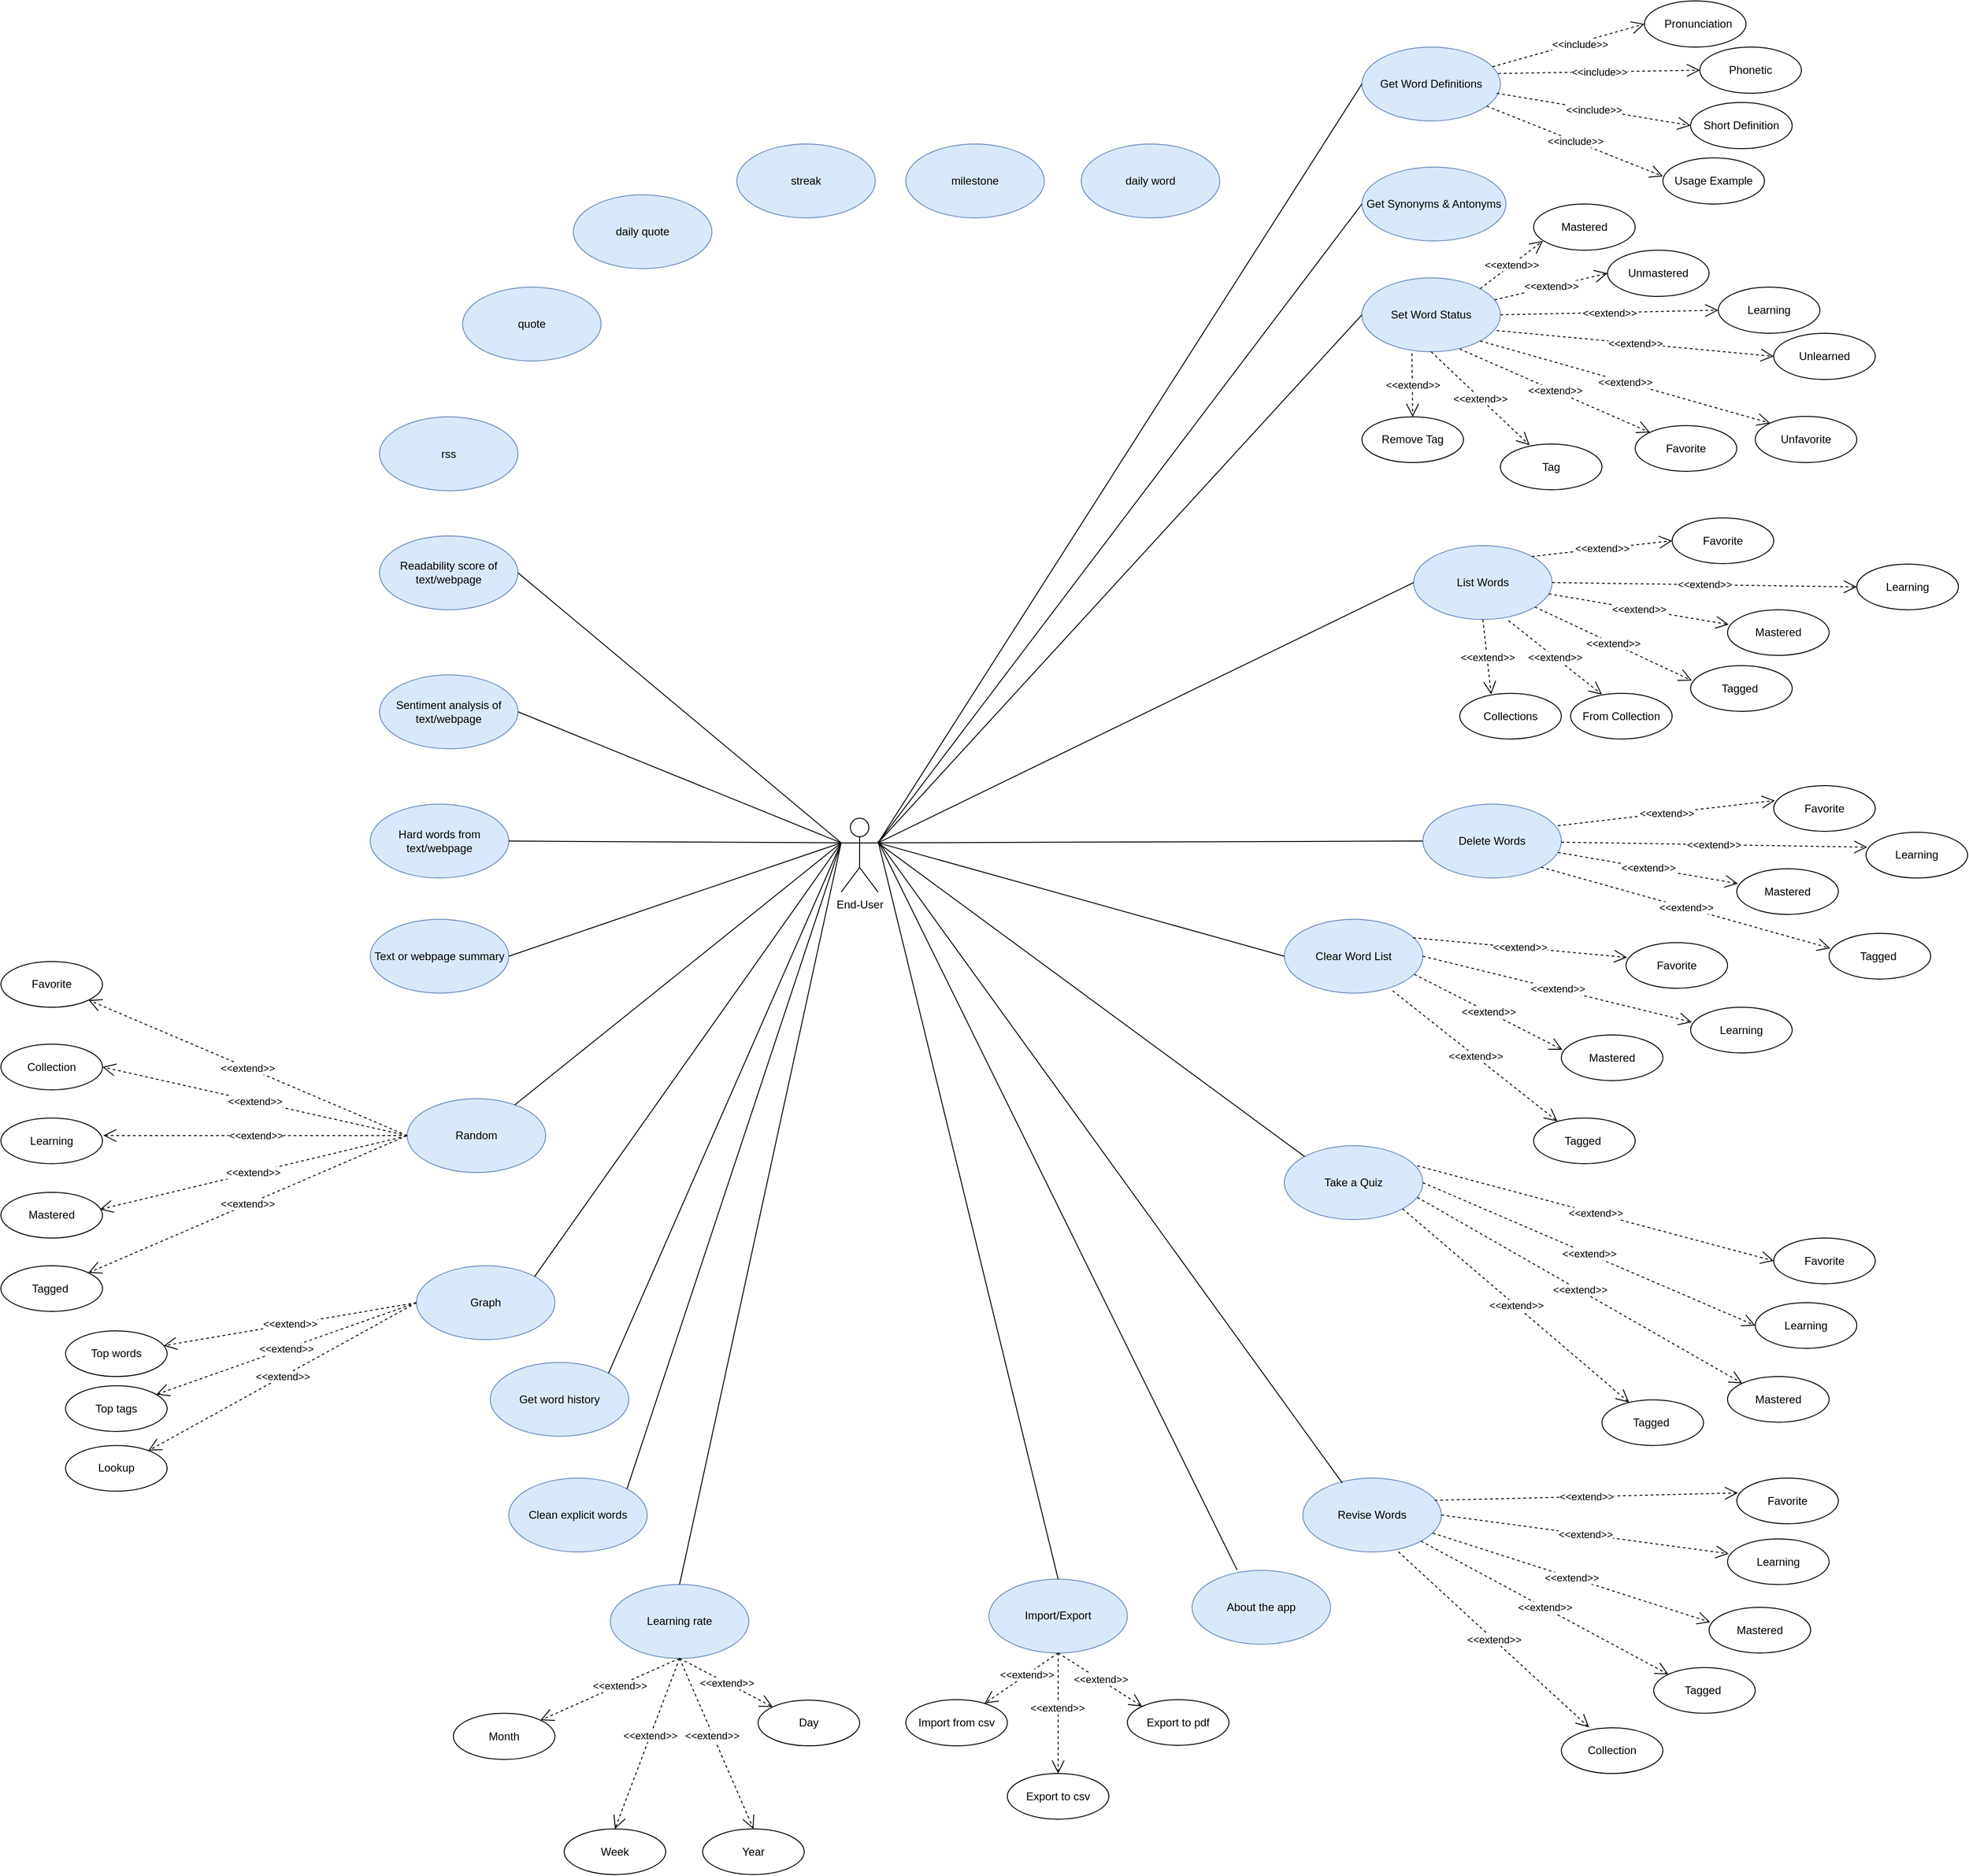 <mxfile version="20.7.4" type="device"><diagram id="zPU-ZQHdzsCE8Zm9KI6f" name="Page-1"><mxGraphModel dx="4045" dy="1263" grid="1" gridSize="10" guides="1" tooltips="1" connect="1" arrows="1" fold="1" page="1" pageScale="1" pageWidth="827" pageHeight="1169" math="0" shadow="0"><root><mxCell id="0"/><mxCell id="1" parent="0"/><mxCell id="BPOh-EkQY-3shNrvovxU-1" value="Get Synonyms &amp;amp; Antonyms" style="ellipse;whiteSpace=wrap;html=1;fillColor=#dae8fc;strokeColor=#6c8ebf;" parent="1" vertex="1"><mxGeometry x="264" y="190" width="156" height="80" as="geometry"/></mxCell><mxCell id="BPOh-EkQY-3shNrvovxU-2" value="Get Word Definitions" style="ellipse;whiteSpace=wrap;html=1;fillColor=#dae8fc;strokeColor=#6c8ebf;" parent="1" vertex="1"><mxGeometry x="264" y="60" width="150" height="80" as="geometry"/></mxCell><mxCell id="BPOh-EkQY-3shNrvovxU-3" value="Set Word Status" style="ellipse;whiteSpace=wrap;html=1;fillColor=#dae8fc;strokeColor=#6c8ebf;" parent="1" vertex="1"><mxGeometry x="264" y="310" width="150" height="80" as="geometry"/></mxCell><mxCell id="BPOh-EkQY-3shNrvovxU-5" value="End-User" style="shape=umlActor;verticalLabelPosition=bottom;verticalAlign=top;html=1;outlineConnect=0;" parent="1" vertex="1"><mxGeometry x="-300" y="895.28" width="40" height="80" as="geometry"/></mxCell><mxCell id="9B-9gMZka3vors6aTcEZ-6" value="&amp;lt;&amp;lt;include&amp;gt;&amp;gt;" style="endArrow=open;endSize=12;dashed=1;html=1;rounded=0;entryX=0;entryY=0.5;entryDx=0;entryDy=0;" parent="1" source="BPOh-EkQY-3shNrvovxU-2" target="9B-9gMZka3vors6aTcEZ-11" edge="1"><mxGeometry x="0.139" y="-2" width="160" relative="1" as="geometry"><mxPoint x="450" y="200" as="sourcePoint"/><mxPoint x="570" y="40" as="targetPoint"/><mxPoint as="offset"/></mxGeometry></mxCell><mxCell id="9B-9gMZka3vors6aTcEZ-8" value="&amp;lt;&amp;lt;include&amp;gt;&amp;gt;" style="endArrow=open;endSize=12;dashed=1;html=1;rounded=0;exitX=0.984;exitY=0.358;exitDx=0;exitDy=0;exitPerimeter=0;entryX=0;entryY=0.5;entryDx=0;entryDy=0;" parent="1" source="BPOh-EkQY-3shNrvovxU-2" target="9B-9gMZka3vors6aTcEZ-12" edge="1"><mxGeometry width="160" relative="1" as="geometry"><mxPoint x="449.996" y="179.091" as="sourcePoint"/><mxPoint x="620" y="80" as="targetPoint"/></mxGeometry></mxCell><mxCell id="9B-9gMZka3vors6aTcEZ-9" value="&amp;lt;&amp;lt;include&amp;gt;&amp;gt;" style="endArrow=open;endSize=12;dashed=1;html=1;rounded=0;entryX=0;entryY=0.5;entryDx=0;entryDy=0;" parent="1" target="9B-9gMZka3vors6aTcEZ-13" edge="1"><mxGeometry width="160" relative="1" as="geometry"><mxPoint x="410" y="110" as="sourcePoint"/><mxPoint x="610" y="110" as="targetPoint"/></mxGeometry></mxCell><mxCell id="9B-9gMZka3vors6aTcEZ-10" value="&amp;lt;&amp;lt;include&amp;gt;&amp;gt;" style="endArrow=open;endSize=12;dashed=1;html=1;rounded=0;" parent="1" source="BPOh-EkQY-3shNrvovxU-2" edge="1"><mxGeometry width="160" relative="1" as="geometry"><mxPoint x="399.996" y="240.091" as="sourcePoint"/><mxPoint x="590" y="200" as="targetPoint"/><Array as="points"/></mxGeometry></mxCell><mxCell id="9B-9gMZka3vors6aTcEZ-11" value="&amp;nbsp; &amp;nbsp;Pronunciation&lt;span style=&quot;white-space: pre;&quot;&gt; &lt;/span&gt;" style="ellipse;whiteSpace=wrap;html=1;" parent="1" vertex="1"><mxGeometry x="570" y="10" width="110" height="50" as="geometry"/></mxCell><mxCell id="9B-9gMZka3vors6aTcEZ-12" value="Phonetic" style="ellipse;whiteSpace=wrap;html=1;" parent="1" vertex="1"><mxGeometry x="630" y="60" width="110" height="50" as="geometry"/></mxCell><mxCell id="9B-9gMZka3vors6aTcEZ-13" value="Short Definition" style="ellipse;whiteSpace=wrap;html=1;" parent="1" vertex="1"><mxGeometry x="620" y="120" width="110" height="50" as="geometry"/></mxCell><mxCell id="9B-9gMZka3vors6aTcEZ-14" value="Usage Example" style="ellipse;whiteSpace=wrap;html=1;" parent="1" vertex="1"><mxGeometry x="590" y="180" width="110" height="50" as="geometry"/></mxCell><mxCell id="9B-9gMZka3vors6aTcEZ-15" value="" style="endArrow=none;html=1;rounded=0;exitX=1;exitY=0.333;exitDx=0;exitDy=0;exitPerimeter=0;entryX=0;entryY=0.5;entryDx=0;entryDy=0;" parent="1" source="BPOh-EkQY-3shNrvovxU-5" target="BPOh-EkQY-3shNrvovxU-2" edge="1"><mxGeometry width="50" height="50" relative="1" as="geometry"><mxPoint x="300" y="390" as="sourcePoint"/><mxPoint x="350" y="340" as="targetPoint"/></mxGeometry></mxCell><mxCell id="9B-9gMZka3vors6aTcEZ-16" value="" style="endArrow=none;html=1;rounded=0;exitX=1;exitY=0.333;exitDx=0;exitDy=0;exitPerimeter=0;entryX=0;entryY=0.5;entryDx=0;entryDy=0;" parent="1" source="BPOh-EkQY-3shNrvovxU-5" target="BPOh-EkQY-3shNrvovxU-1" edge="1"><mxGeometry width="50" height="50" relative="1" as="geometry"><mxPoint x="110" y="296.667" as="sourcePoint"/><mxPoint x="274.0" y="110" as="targetPoint"/></mxGeometry></mxCell><mxCell id="9B-9gMZka3vors6aTcEZ-17" value="&amp;lt;&amp;lt;extend&amp;gt;&amp;gt;" style="endArrow=open;endSize=12;dashed=1;html=1;rounded=0;exitX=1;exitY=0;exitDx=0;exitDy=0;" parent="1" source="BPOh-EkQY-3shNrvovxU-3" edge="1"><mxGeometry width="160" relative="1" as="geometry"><mxPoint x="400.004" y="329.996" as="sourcePoint"/><mxPoint x="460" y="270" as="targetPoint"/><Array as="points"/></mxGeometry></mxCell><mxCell id="9B-9gMZka3vors6aTcEZ-18" value="Mastered" style="ellipse;whiteSpace=wrap;html=1;" parent="1" vertex="1"><mxGeometry x="450" y="230" width="110" height="50" as="geometry"/></mxCell><mxCell id="9B-9gMZka3vors6aTcEZ-19" value="&amp;lt;&amp;lt;extend&amp;gt;&amp;gt;" style="endArrow=open;endSize=12;dashed=1;html=1;rounded=0;entryX=0;entryY=0.5;entryDx=0;entryDy=0;" parent="1" source="BPOh-EkQY-3shNrvovxU-3" target="9B-9gMZka3vors6aTcEZ-20" edge="1"><mxGeometry width="160" relative="1" as="geometry"><mxPoint x="414.0" y="404.56" as="sourcePoint"/><mxPoint x="527.65" y="390" as="targetPoint"/><Array as="points"/></mxGeometry></mxCell><mxCell id="9B-9gMZka3vors6aTcEZ-20" value="Unmastered" style="ellipse;whiteSpace=wrap;html=1;" parent="1" vertex="1"><mxGeometry x="530" y="280" width="110" height="50" as="geometry"/></mxCell><mxCell id="9B-9gMZka3vors6aTcEZ-21" value="&amp;lt;&amp;lt;extend&amp;gt;&amp;gt;" style="endArrow=open;endSize=12;dashed=1;html=1;rounded=0;entryX=0;entryY=0.5;entryDx=0;entryDy=0;exitX=1;exitY=0.5;exitDx=0;exitDy=0;" parent="1" source="BPOh-EkQY-3shNrvovxU-3" target="9B-9gMZka3vors6aTcEZ-22" edge="1"><mxGeometry width="160" relative="1" as="geometry"><mxPoint x="369.996" y="472.317" as="sourcePoint"/><mxPoint x="487.29" y="500" as="targetPoint"/><Array as="points"/></mxGeometry></mxCell><mxCell id="9B-9gMZka3vors6aTcEZ-22" value="Learning" style="ellipse;whiteSpace=wrap;html=1;" parent="1" vertex="1"><mxGeometry x="650" y="320" width="110" height="50" as="geometry"/></mxCell><mxCell id="9B-9gMZka3vors6aTcEZ-23" value="&amp;lt;&amp;lt;extend&amp;gt;&amp;gt;" style="endArrow=open;endSize=12;dashed=1;html=1;rounded=0;entryX=0;entryY=0.5;entryDx=0;entryDy=0;exitX=0.973;exitY=0.713;exitDx=0;exitDy=0;exitPerimeter=0;" parent="1" source="BPOh-EkQY-3shNrvovxU-3" target="9B-9gMZka3vors6aTcEZ-24" edge="1"><mxGeometry width="160" relative="1" as="geometry"><mxPoint x="359.996" y="532.317" as="sourcePoint"/><mxPoint x="477.29" y="560" as="targetPoint"/><Array as="points"/></mxGeometry></mxCell><mxCell id="9B-9gMZka3vors6aTcEZ-24" value="Unlearned" style="ellipse;whiteSpace=wrap;html=1;" parent="1" vertex="1"><mxGeometry x="710" y="370" width="110" height="50" as="geometry"/></mxCell><mxCell id="9B-9gMZka3vors6aTcEZ-25" value="&amp;lt;&amp;lt;extend&amp;gt;&amp;gt;" style="endArrow=open;endSize=12;dashed=1;html=1;rounded=0;entryX=0;entryY=0;entryDx=0;entryDy=0;exitX=0.706;exitY=0.963;exitDx=0;exitDy=0;exitPerimeter=0;" parent="1" source="BPOh-EkQY-3shNrvovxU-3" target="9B-9gMZka3vors6aTcEZ-26" edge="1"><mxGeometry width="160" relative="1" as="geometry"><mxPoint x="220.0" y="460.0" as="sourcePoint"/><mxPoint x="314.34" y="630.56" as="targetPoint"/><Array as="points"/></mxGeometry></mxCell><mxCell id="9B-9gMZka3vors6aTcEZ-26" value="Favorite" style="ellipse;whiteSpace=wrap;html=1;" parent="1" vertex="1"><mxGeometry x="560" y="470" width="110" height="49.44" as="geometry"/></mxCell><mxCell id="9B-9gMZka3vors6aTcEZ-27" value="&amp;lt;&amp;lt;extend&amp;gt;&amp;gt;" style="endArrow=open;endSize=12;dashed=1;html=1;rounded=0;entryX=0;entryY=0;entryDx=0;entryDy=0;exitX=1;exitY=1;exitDx=0;exitDy=0;" parent="1" source="BPOh-EkQY-3shNrvovxU-3" target="9B-9gMZka3vors6aTcEZ-28" edge="1"><mxGeometry width="160" relative="1" as="geometry"><mxPoint x="250.002" y="390.001" as="sourcePoint"/><mxPoint x="190.06" y="640.75" as="targetPoint"/><Array as="points"/></mxGeometry></mxCell><mxCell id="9B-9gMZka3vors6aTcEZ-28" value="Unfavorite" style="ellipse;whiteSpace=wrap;html=1;" parent="1" vertex="1"><mxGeometry x="690" y="460" width="110" height="50" as="geometry"/></mxCell><mxCell id="9B-9gMZka3vors6aTcEZ-29" value="&amp;lt;&amp;lt;extend&amp;gt;&amp;gt;" style="endArrow=open;endSize=12;dashed=1;html=1;rounded=0;entryX=0.287;entryY=0.025;entryDx=0;entryDy=0;exitX=0.5;exitY=1;exitDx=0;exitDy=0;entryPerimeter=0;" parent="1" target="9B-9gMZka3vors6aTcEZ-30" edge="1" source="BPOh-EkQY-3shNrvovxU-3"><mxGeometry width="160" relative="1" as="geometry"><mxPoint x="320.1" y="390.0" as="sourcePoint"/><mxPoint x="174.34" y="635.04" as="targetPoint"/><Array as="points"/></mxGeometry></mxCell><mxCell id="9B-9gMZka3vors6aTcEZ-30" value="Tag" style="ellipse;whiteSpace=wrap;html=1;" parent="1" vertex="1"><mxGeometry x="414" y="490.0" width="110" height="49.44" as="geometry"/></mxCell><mxCell id="9B-9gMZka3vors6aTcEZ-31" value="&amp;lt;&amp;lt;extend&amp;gt;&amp;gt;" style="endArrow=open;endSize=12;dashed=1;html=1;rounded=0;entryX=0.5;entryY=0;entryDx=0;entryDy=0;exitX=0.361;exitY=1.022;exitDx=0;exitDy=0;exitPerimeter=0;" parent="1" source="BPOh-EkQY-3shNrvovxU-3" target="9B-9gMZka3vors6aTcEZ-32" edge="1"><mxGeometry width="160" relative="1" as="geometry"><mxPoint x="224.1" y="385.52" as="sourcePoint"/><mxPoint x="78.34" y="630.56" as="targetPoint"/><Array as="points"/></mxGeometry></mxCell><mxCell id="9B-9gMZka3vors6aTcEZ-32" value="Remove Tag" style="ellipse;whiteSpace=wrap;html=1;" parent="1" vertex="1"><mxGeometry x="264" y="460.56" width="110" height="49.44" as="geometry"/></mxCell><mxCell id="9B-9gMZka3vors6aTcEZ-33" value="" style="endArrow=none;html=1;rounded=0;entryX=0;entryY=0.5;entryDx=0;entryDy=0;exitX=1;exitY=0.333;exitDx=0;exitDy=0;exitPerimeter=0;" parent="1" source="BPOh-EkQY-3shNrvovxU-5" target="BPOh-EkQY-3shNrvovxU-3" edge="1"><mxGeometry width="50" height="50" relative="1" as="geometry"><mxPoint x="100" y="280" as="sourcePoint"/><mxPoint x="274.0" y="230" as="targetPoint"/></mxGeometry></mxCell><mxCell id="9B-9gMZka3vors6aTcEZ-34" value="List Words" style="ellipse;whiteSpace=wrap;html=1;fillColor=#dae8fc;strokeColor=#6c8ebf;" parent="1" vertex="1"><mxGeometry x="320" y="600" width="150" height="80" as="geometry"/></mxCell><mxCell id="9B-9gMZka3vors6aTcEZ-35" value="" style="endArrow=none;html=1;rounded=0;entryX=0;entryY=0.5;entryDx=0;entryDy=0;exitX=1;exitY=0.333;exitDx=0;exitDy=0;exitPerimeter=0;" parent="1" source="BPOh-EkQY-3shNrvovxU-5" target="9B-9gMZka3vors6aTcEZ-34" edge="1"><mxGeometry width="50" height="50" relative="1" as="geometry"><mxPoint x="100" y="290" as="sourcePoint"/><mxPoint x="254.0" y="505" as="targetPoint"/></mxGeometry></mxCell><mxCell id="9B-9gMZka3vors6aTcEZ-36" value="Delete Words" style="ellipse;whiteSpace=wrap;html=1;fillColor=#dae8fc;strokeColor=#6c8ebf;" parent="1" vertex="1"><mxGeometry x="330" y="880" width="150" height="80" as="geometry"/></mxCell><mxCell id="9B-9gMZka3vors6aTcEZ-37" value="" style="endArrow=none;html=1;rounded=0;entryX=0;entryY=0.5;entryDx=0;entryDy=0;exitX=1;exitY=0.333;exitDx=0;exitDy=0;exitPerimeter=0;" parent="1" source="BPOh-EkQY-3shNrvovxU-5" target="9B-9gMZka3vors6aTcEZ-36" edge="1"><mxGeometry width="50" height="50" relative="1" as="geometry"><mxPoint x="100" y="796.667" as="sourcePoint"/><mxPoint x="274.0" y="620" as="targetPoint"/></mxGeometry></mxCell><mxCell id="9B-9gMZka3vors6aTcEZ-38" value="Clear Word List" style="ellipse;whiteSpace=wrap;html=1;fillColor=#dae8fc;strokeColor=#6c8ebf;" parent="1" vertex="1"><mxGeometry x="180" y="1004.72" width="150" height="80" as="geometry"/></mxCell><mxCell id="9B-9gMZka3vors6aTcEZ-39" value="" style="endArrow=none;html=1;rounded=0;entryX=0;entryY=0.5;entryDx=0;entryDy=0;exitX=1;exitY=0.333;exitDx=0;exitDy=0;exitPerimeter=0;" parent="1" source="BPOh-EkQY-3shNrvovxU-5" target="9B-9gMZka3vors6aTcEZ-38" edge="1"><mxGeometry width="50" height="50" relative="1" as="geometry"><mxPoint x="50" y="490" as="sourcePoint"/><mxPoint x="274.0" y="740" as="targetPoint"/></mxGeometry></mxCell><mxCell id="9B-9gMZka3vors6aTcEZ-43" value="&amp;lt;&amp;lt;extend&amp;gt;&amp;gt;" style="endArrow=open;endSize=12;dashed=1;html=1;rounded=0;entryX=0;entryY=0.5;entryDx=0;entryDy=0;exitX=1;exitY=0;exitDx=0;exitDy=0;" parent="1" source="9B-9gMZka3vors6aTcEZ-34" target="9B-9gMZka3vors6aTcEZ-44" edge="1"><mxGeometry width="160" relative="1" as="geometry"><mxPoint x="500.003" y="665.889" as="sourcePoint"/><mxPoint x="422.18" y="780.56" as="targetPoint"/><Array as="points"/></mxGeometry></mxCell><mxCell id="9B-9gMZka3vors6aTcEZ-44" value="Favorite" style="ellipse;whiteSpace=wrap;html=1;" parent="1" vertex="1"><mxGeometry x="600" y="570" width="110" height="49.44" as="geometry"/></mxCell><mxCell id="9B-9gMZka3vors6aTcEZ-45" value="&amp;lt;&amp;lt;extend&amp;gt;&amp;gt;" style="endArrow=open;endSize=12;dashed=1;html=1;rounded=0;entryX=0;entryY=0.5;entryDx=0;entryDy=0;exitX=1;exitY=0.5;exitDx=0;exitDy=0;" parent="1" source="9B-9gMZka3vors6aTcEZ-34" target="9B-9gMZka3vors6aTcEZ-46" edge="1"><mxGeometry width="160" relative="1" as="geometry"><mxPoint x="425" y="675" as="sourcePoint"/><mxPoint x="452.18" y="855.56" as="targetPoint"/><Array as="points"/></mxGeometry></mxCell><mxCell id="9B-9gMZka3vors6aTcEZ-46" value="Learning" style="ellipse;whiteSpace=wrap;html=1;" parent="1" vertex="1"><mxGeometry x="800" y="620" width="110" height="49.44" as="geometry"/></mxCell><mxCell id="9B-9gMZka3vors6aTcEZ-47" value="&amp;lt;&amp;lt;extend&amp;gt;&amp;gt;" style="endArrow=open;endSize=12;dashed=1;html=1;rounded=0;entryX=0.011;entryY=0.325;entryDx=0;entryDy=0;entryPerimeter=0;" parent="1" source="9B-9gMZka3vors6aTcEZ-34" target="9B-9gMZka3vors6aTcEZ-48" edge="1"><mxGeometry width="160" relative="1" as="geometry"><mxPoint x="425" y="755" as="sourcePoint"/><mxPoint x="452.18" y="935.56" as="targetPoint"/><Array as="points"/></mxGeometry></mxCell><mxCell id="9B-9gMZka3vors6aTcEZ-48" value="Mastered" style="ellipse;whiteSpace=wrap;html=1;" parent="1" vertex="1"><mxGeometry x="660" y="669.44" width="110" height="49.44" as="geometry"/></mxCell><mxCell id="9B-9gMZka3vors6aTcEZ-49" value="&amp;lt;&amp;lt;extend&amp;gt;&amp;gt;" style="endArrow=open;endSize=12;dashed=1;html=1;rounded=0;entryX=0.011;entryY=0.325;entryDx=0;entryDy=0;entryPerimeter=0;" parent="1" source="9B-9gMZka3vors6aTcEZ-34" target="9B-9gMZka3vors6aTcEZ-50" edge="1"><mxGeometry width="160" relative="1" as="geometry"><mxPoint x="414" y="815" as="sourcePoint"/><mxPoint x="441.18" y="995.56" as="targetPoint"/><Array as="points"/></mxGeometry></mxCell><mxCell id="9B-9gMZka3vors6aTcEZ-50" value="Tagged&amp;nbsp;" style="ellipse;whiteSpace=wrap;html=1;" parent="1" vertex="1"><mxGeometry x="620" y="730" width="110" height="49.44" as="geometry"/></mxCell><mxCell id="9B-9gMZka3vors6aTcEZ-52" value="&amp;lt;&amp;lt;extend&amp;gt;&amp;gt;" style="endArrow=open;endSize=12;dashed=1;html=1;rounded=0;entryX=0.309;entryY=0.024;entryDx=0;entryDy=0;entryPerimeter=0;exitX=0.685;exitY=1.015;exitDx=0;exitDy=0;exitPerimeter=0;" parent="1" source="9B-9gMZka3vors6aTcEZ-34" target="9B-9gMZka3vors6aTcEZ-53" edge="1"><mxGeometry width="160" relative="1" as="geometry"><mxPoint x="320.002" y="699.995" as="sourcePoint"/><mxPoint x="320.43" y="1023.86" as="targetPoint"/><Array as="points"/></mxGeometry></mxCell><mxCell id="9B-9gMZka3vors6aTcEZ-53" value="From Collection" style="ellipse;whiteSpace=wrap;html=1;" parent="1" vertex="1"><mxGeometry x="490" y="760" width="110" height="49.44" as="geometry"/></mxCell><mxCell id="9B-9gMZka3vors6aTcEZ-54" value="&amp;lt;&amp;lt;extend&amp;gt;&amp;gt;" style="endArrow=open;endSize=12;dashed=1;html=1;rounded=0;entryX=0.011;entryY=0.325;entryDx=0;entryDy=0;entryPerimeter=0;exitX=0.974;exitY=0.292;exitDx=0;exitDy=0;exitPerimeter=0;" parent="1" source="9B-9gMZka3vors6aTcEZ-36" target="9B-9gMZka3vors6aTcEZ-55" edge="1"><mxGeometry width="160" relative="1" as="geometry"><mxPoint x="482.5" y="910" as="sourcePoint"/><mxPoint x="509.68" y="1090.56" as="targetPoint"/><Array as="points"/></mxGeometry></mxCell><mxCell id="9B-9gMZka3vors6aTcEZ-55" value="Favorite" style="ellipse;whiteSpace=wrap;html=1;" parent="1" vertex="1"><mxGeometry x="710" y="860" width="110" height="49.44" as="geometry"/></mxCell><mxCell id="9B-9gMZka3vors6aTcEZ-56" value="&amp;lt;&amp;lt;extend&amp;gt;&amp;gt;" style="endArrow=open;endSize=12;dashed=1;html=1;rounded=0;entryX=0.011;entryY=0.325;entryDx=0;entryDy=0;entryPerimeter=0;" parent="1" source="9B-9gMZka3vors6aTcEZ-36" target="9B-9gMZka3vors6aTcEZ-57" edge="1"><mxGeometry width="160" relative="1" as="geometry"><mxPoint x="557.5" y="950" as="sourcePoint"/><mxPoint x="539.68" y="1165.56" as="targetPoint"/><Array as="points"/></mxGeometry></mxCell><mxCell id="9B-9gMZka3vors6aTcEZ-57" value="Learning" style="ellipse;whiteSpace=wrap;html=1;" parent="1" vertex="1"><mxGeometry x="810" y="910.56" width="110" height="49.44" as="geometry"/></mxCell><mxCell id="9B-9gMZka3vors6aTcEZ-58" value="&amp;lt;&amp;lt;extend&amp;gt;&amp;gt;" style="endArrow=open;endSize=12;dashed=1;html=1;rounded=0;entryX=0.011;entryY=0.325;entryDx=0;entryDy=0;entryPerimeter=0;" parent="1" source="9B-9gMZka3vors6aTcEZ-36" target="9B-9gMZka3vors6aTcEZ-59" edge="1"><mxGeometry width="160" relative="1" as="geometry"><mxPoint x="551.608" y="965.541" as="sourcePoint"/><mxPoint x="539.68" y="1245.56" as="targetPoint"/><Array as="points"/></mxGeometry></mxCell><mxCell id="9B-9gMZka3vors6aTcEZ-59" value="Mastered" style="ellipse;whiteSpace=wrap;html=1;" parent="1" vertex="1"><mxGeometry x="670" y="950" width="110" height="49.44" as="geometry"/></mxCell><mxCell id="9B-9gMZka3vors6aTcEZ-60" value="&amp;lt;&amp;lt;extend&amp;gt;&amp;gt;" style="endArrow=open;endSize=12;dashed=1;html=1;rounded=0;entryX=0.011;entryY=0.325;entryDx=0;entryDy=0;entryPerimeter=0;exitX=1;exitY=1;exitDx=0;exitDy=0;" parent="1" source="9B-9gMZka3vors6aTcEZ-36" target="9B-9gMZka3vors6aTcEZ-61" edge="1"><mxGeometry width="160" relative="1" as="geometry"><mxPoint x="528.252" y="981.695" as="sourcePoint"/><mxPoint x="528.68" y="1305.56" as="targetPoint"/><Array as="points"/></mxGeometry></mxCell><mxCell id="9B-9gMZka3vors6aTcEZ-61" value="Tagged&amp;nbsp;" style="ellipse;whiteSpace=wrap;html=1;" parent="1" vertex="1"><mxGeometry x="770" y="1020" width="110" height="49.44" as="geometry"/></mxCell><mxCell id="9B-9gMZka3vors6aTcEZ-62" value="&amp;lt;&amp;lt;extend&amp;gt;&amp;gt;" style="endArrow=open;endSize=12;dashed=1;html=1;rounded=0;entryX=0.011;entryY=0.325;entryDx=0;entryDy=0;entryPerimeter=0;exitX=0.929;exitY=0.25;exitDx=0;exitDy=0;exitPerimeter=0;" parent="1" source="9B-9gMZka3vors6aTcEZ-38" target="9B-9gMZka3vors6aTcEZ-63" edge="1"><mxGeometry width="160" relative="1" as="geometry"><mxPoint x="282.38" y="1033.36" as="sourcePoint"/><mxPoint x="315.96" y="1220.56" as="targetPoint"/><Array as="points"/></mxGeometry></mxCell><mxCell id="9B-9gMZka3vors6aTcEZ-63" value="Favorite" style="ellipse;whiteSpace=wrap;html=1;" parent="1" vertex="1"><mxGeometry x="550" y="1030" width="110" height="49.44" as="geometry"/></mxCell><mxCell id="9B-9gMZka3vors6aTcEZ-64" value="&amp;lt;&amp;lt;extend&amp;gt;&amp;gt;" style="endArrow=open;endSize=12;dashed=1;html=1;rounded=0;entryX=0.011;entryY=0.325;entryDx=0;entryDy=0;entryPerimeter=0;exitX=1;exitY=0.5;exitDx=0;exitDy=0;" parent="1" source="9B-9gMZka3vors6aTcEZ-38" target="9B-9gMZka3vors6aTcEZ-65" edge="1"><mxGeometry width="160" relative="1" as="geometry"><mxPoint x="286.252" y="1051.087" as="sourcePoint"/><mxPoint x="345.96" y="1295.56" as="targetPoint"/><Array as="points"/></mxGeometry></mxCell><mxCell id="9B-9gMZka3vors6aTcEZ-65" value="Learning" style="ellipse;whiteSpace=wrap;html=1;" parent="1" vertex="1"><mxGeometry x="620" y="1100" width="110" height="49.44" as="geometry"/></mxCell><mxCell id="9B-9gMZka3vors6aTcEZ-66" value="&amp;lt;&amp;lt;extend&amp;gt;&amp;gt;" style="endArrow=open;endSize=12;dashed=1;html=1;rounded=0;entryX=0.011;entryY=0.325;entryDx=0;entryDy=0;entryPerimeter=0;exitX=0.938;exitY=0.745;exitDx=0;exitDy=0;exitPerimeter=0;" parent="1" source="9B-9gMZka3vors6aTcEZ-38" target="9B-9gMZka3vors6aTcEZ-67" edge="1"><mxGeometry width="160" relative="1" as="geometry"><mxPoint x="282.638" y="1062.314" as="sourcePoint"/><mxPoint x="345.96" y="1375.56" as="targetPoint"/><Array as="points"/></mxGeometry></mxCell><mxCell id="9B-9gMZka3vors6aTcEZ-67" value="Mastered" style="ellipse;whiteSpace=wrap;html=1;" parent="1" vertex="1"><mxGeometry x="480" y="1130" width="110" height="49.44" as="geometry"/></mxCell><mxCell id="9B-9gMZka3vors6aTcEZ-68" value="&amp;lt;&amp;lt;extend&amp;gt;&amp;gt;" style="endArrow=open;endSize=12;dashed=1;html=1;rounded=0;entryX=0.234;entryY=0.071;entryDx=0;entryDy=0;entryPerimeter=0;exitX=0.782;exitY=0.968;exitDx=0;exitDy=0;exitPerimeter=0;" parent="1" source="9B-9gMZka3vors6aTcEZ-38" target="9B-9gMZka3vors6aTcEZ-69" edge="1"><mxGeometry width="160" relative="1" as="geometry"><mxPoint x="263.998" y="1078.451" as="sourcePoint"/><mxPoint x="334.96" y="1435.56" as="targetPoint"/><Array as="points"/></mxGeometry></mxCell><mxCell id="9B-9gMZka3vors6aTcEZ-69" value="Tagged&amp;nbsp;" style="ellipse;whiteSpace=wrap;html=1;" parent="1" vertex="1"><mxGeometry x="450" y="1220" width="110" height="49.44" as="geometry"/></mxCell><mxCell id="9B-9gMZka3vors6aTcEZ-70" value="Take a Quiz" style="ellipse;whiteSpace=wrap;html=1;fillColor=#dae8fc;strokeColor=#6c8ebf;" parent="1" vertex="1"><mxGeometry x="180" y="1250" width="150" height="80" as="geometry"/></mxCell><mxCell id="9B-9gMZka3vors6aTcEZ-71" value="&amp;lt;&amp;lt;extend&amp;gt;&amp;gt;" style="endArrow=open;endSize=12;dashed=1;html=1;rounded=0;entryX=0;entryY=0.5;entryDx=0;entryDy=0;exitX=0.96;exitY=0.272;exitDx=0;exitDy=0;exitPerimeter=0;" parent="1" source="9B-9gMZka3vors6aTcEZ-70" target="9B-9gMZka3vors6aTcEZ-72" edge="1"><mxGeometry width="160" relative="1" as="geometry"><mxPoint x="252.38" y="1338.64" as="sourcePoint"/><mxPoint x="285.96" y="1525.84" as="targetPoint"/><Array as="points"/></mxGeometry></mxCell><mxCell id="9B-9gMZka3vors6aTcEZ-72" value="Favorite" style="ellipse;whiteSpace=wrap;html=1;" parent="1" vertex="1"><mxGeometry x="710" y="1350" width="110" height="49.44" as="geometry"/></mxCell><mxCell id="9B-9gMZka3vors6aTcEZ-73" value="&amp;lt;&amp;lt;extend&amp;gt;&amp;gt;" style="endArrow=open;endSize=12;dashed=1;html=1;rounded=0;entryX=0;entryY=0.5;entryDx=0;entryDy=0;exitX=1;exitY=0.5;exitDx=0;exitDy=0;" parent="1" source="9B-9gMZka3vors6aTcEZ-70" target="9B-9gMZka3vors6aTcEZ-74" edge="1"><mxGeometry width="160" relative="1" as="geometry"><mxPoint x="256.252" y="1356.367" as="sourcePoint"/><mxPoint x="315.96" y="1600.84" as="targetPoint"/><Array as="points"/></mxGeometry></mxCell><mxCell id="9B-9gMZka3vors6aTcEZ-74" value="Learning" style="ellipse;whiteSpace=wrap;html=1;" parent="1" vertex="1"><mxGeometry x="690" y="1420" width="110" height="49.44" as="geometry"/></mxCell><mxCell id="9B-9gMZka3vors6aTcEZ-75" value="&amp;lt;&amp;lt;extend&amp;gt;&amp;gt;" style="endArrow=open;endSize=12;dashed=1;html=1;rounded=0;entryX=0;entryY=0;entryDx=0;entryDy=0;exitX=0.96;exitY=0.699;exitDx=0;exitDy=0;exitPerimeter=0;" parent="1" source="9B-9gMZka3vors6aTcEZ-70" target="9B-9gMZka3vors6aTcEZ-76" edge="1"><mxGeometry width="160" relative="1" as="geometry"><mxPoint x="330" y="1310" as="sourcePoint"/><mxPoint x="315.96" y="1680.84" as="targetPoint"/><Array as="points"/></mxGeometry></mxCell><mxCell id="9B-9gMZka3vors6aTcEZ-76" value="Mastered" style="ellipse;whiteSpace=wrap;html=1;" parent="1" vertex="1"><mxGeometry x="660" y="1500" width="110" height="49.44" as="geometry"/></mxCell><mxCell id="9B-9gMZka3vors6aTcEZ-77" value="&amp;lt;&amp;lt;extend&amp;gt;&amp;gt;" style="endArrow=open;endSize=12;dashed=1;html=1;rounded=0;exitX=1;exitY=1;exitDx=0;exitDy=0;" parent="1" source="9B-9gMZka3vors6aTcEZ-70" target="9B-9gMZka3vors6aTcEZ-78" edge="1"><mxGeometry width="160" relative="1" as="geometry"><mxPoint x="310" y="1320" as="sourcePoint"/><mxPoint x="550" y="1520" as="targetPoint"/><Array as="points"/></mxGeometry></mxCell><mxCell id="9B-9gMZka3vors6aTcEZ-78" value="Tagged&amp;nbsp;" style="ellipse;whiteSpace=wrap;html=1;" parent="1" vertex="1"><mxGeometry x="524" y="1525.28" width="110" height="49.44" as="geometry"/></mxCell><mxCell id="9B-9gMZka3vors6aTcEZ-79" value="Revise Words" style="ellipse;whiteSpace=wrap;html=1;fillColor=#dae8fc;strokeColor=#6c8ebf;" parent="1" vertex="1"><mxGeometry x="200" y="1610" width="150" height="80" as="geometry"/></mxCell><mxCell id="9B-9gMZka3vors6aTcEZ-80" value="&amp;lt;&amp;lt;extend&amp;gt;&amp;gt;" style="endArrow=open;endSize=12;dashed=1;html=1;rounded=0;entryX=0.011;entryY=0.325;entryDx=0;entryDy=0;entryPerimeter=0;exitX=0.952;exitY=0.301;exitDx=0;exitDy=0;exitPerimeter=0;" parent="1" source="9B-9gMZka3vors6aTcEZ-79" target="9B-9gMZka3vors6aTcEZ-81" edge="1"><mxGeometry width="160" relative="1" as="geometry"><mxPoint x="262.38" y="1628.64" as="sourcePoint"/><mxPoint x="295.96" y="1815.84" as="targetPoint"/><Array as="points"/></mxGeometry></mxCell><mxCell id="9B-9gMZka3vors6aTcEZ-81" value="Favorite" style="ellipse;whiteSpace=wrap;html=1;" parent="1" vertex="1"><mxGeometry x="670" y="1610" width="110" height="49.44" as="geometry"/></mxCell><mxCell id="9B-9gMZka3vors6aTcEZ-82" value="&amp;lt;&amp;lt;extend&amp;gt;&amp;gt;" style="endArrow=open;endSize=12;dashed=1;html=1;rounded=0;entryX=0.011;entryY=0.325;entryDx=0;entryDy=0;entryPerimeter=0;exitX=1;exitY=0.5;exitDx=0;exitDy=0;" parent="1" source="9B-9gMZka3vors6aTcEZ-79" target="9B-9gMZka3vors6aTcEZ-83" edge="1"><mxGeometry width="160" relative="1" as="geometry"><mxPoint x="266.252" y="1646.367" as="sourcePoint"/><mxPoint x="325.96" y="1890.84" as="targetPoint"/><Array as="points"/></mxGeometry></mxCell><mxCell id="9B-9gMZka3vors6aTcEZ-83" value="Learning" style="ellipse;whiteSpace=wrap;html=1;" parent="1" vertex="1"><mxGeometry x="660" y="1675.84" width="110" height="49.44" as="geometry"/></mxCell><mxCell id="9B-9gMZka3vors6aTcEZ-84" value="&amp;lt;&amp;lt;extend&amp;gt;&amp;gt;" style="endArrow=open;endSize=12;dashed=1;html=1;rounded=0;entryX=0.011;entryY=0.325;entryDx=0;entryDy=0;entryPerimeter=0;exitX=0.938;exitY=0.745;exitDx=0;exitDy=0;exitPerimeter=0;" parent="1" source="9B-9gMZka3vors6aTcEZ-79" target="9B-9gMZka3vors6aTcEZ-85" edge="1"><mxGeometry width="160" relative="1" as="geometry"><mxPoint x="262.638" y="1657.594" as="sourcePoint"/><mxPoint x="325.96" y="1970.84" as="targetPoint"/><Array as="points"/></mxGeometry></mxCell><mxCell id="9B-9gMZka3vors6aTcEZ-85" value="Mastered" style="ellipse;whiteSpace=wrap;html=1;" parent="1" vertex="1"><mxGeometry x="640" y="1750" width="110" height="49.44" as="geometry"/></mxCell><mxCell id="9B-9gMZka3vors6aTcEZ-86" value="&amp;lt;&amp;lt;extend&amp;gt;&amp;gt;" style="endArrow=open;endSize=12;dashed=1;html=1;rounded=0;entryX=0;entryY=0;entryDx=0;entryDy=0;exitX=1;exitY=1;exitDx=0;exitDy=0;" parent="1" source="9B-9gMZka3vors6aTcEZ-79" target="9B-9gMZka3vors6aTcEZ-87" edge="1"><mxGeometry width="160" relative="1" as="geometry"><mxPoint x="243.998" y="1673.731" as="sourcePoint"/><mxPoint x="314.96" y="2030.84" as="targetPoint"/><Array as="points"/></mxGeometry></mxCell><mxCell id="9B-9gMZka3vors6aTcEZ-87" value="Tagged&amp;nbsp;" style="ellipse;whiteSpace=wrap;html=1;" parent="1" vertex="1"><mxGeometry x="580" y="1815.28" width="110" height="49.44" as="geometry"/></mxCell><mxCell id="9B-9gMZka3vors6aTcEZ-88" value="" style="endArrow=none;html=1;rounded=0;entryX=0;entryY=0;entryDx=0;entryDy=0;exitX=1;exitY=0.333;exitDx=0;exitDy=0;exitPerimeter=0;" parent="1" source="BPOh-EkQY-3shNrvovxU-5" target="9B-9gMZka3vors6aTcEZ-70" edge="1"><mxGeometry width="50" height="50" relative="1" as="geometry"><mxPoint x="40" y="929.997" as="sourcePoint"/><mxPoint x="180.0" y="1148.05" as="targetPoint"/></mxGeometry></mxCell><mxCell id="9B-9gMZka3vors6aTcEZ-89" value="" style="endArrow=none;html=1;rounded=0;entryX=0.285;entryY=0.066;entryDx=0;entryDy=0;entryPerimeter=0;" parent="1" target="9B-9gMZka3vors6aTcEZ-79" edge="1"><mxGeometry width="50" height="50" relative="1" as="geometry"><mxPoint x="-260" y="920" as="sourcePoint"/><mxPoint x="150.0" y="1470.45" as="targetPoint"/></mxGeometry></mxCell><mxCell id="WSLa8zx-vxfNaqkKEmi1-1" value="About the app" style="ellipse;whiteSpace=wrap;html=1;fillColor=#dae8fc;strokeColor=#6c8ebf;" vertex="1" parent="1"><mxGeometry x="80" y="1710" width="150" height="80" as="geometry"/></mxCell><mxCell id="WSLa8zx-vxfNaqkKEmi1-4" value="" style="endArrow=none;html=1;rounded=0;entryX=0.325;entryY=-0.007;entryDx=0;entryDy=0;entryPerimeter=0;" edge="1" parent="1" target="WSLa8zx-vxfNaqkKEmi1-1"><mxGeometry width="50" height="50" relative="1" as="geometry"><mxPoint x="-260" y="920" as="sourcePoint"/><mxPoint x="180" y="1659.44" as="targetPoint"/></mxGeometry></mxCell><mxCell id="WSLa8zx-vxfNaqkKEmi1-5" value="&amp;lt;&amp;lt;extend&amp;gt;&amp;gt;" style="endArrow=open;endSize=12;dashed=1;html=1;rounded=0;entryX=0.309;entryY=0.024;entryDx=0;entryDy=0;entryPerimeter=0;exitX=0.5;exitY=1;exitDx=0;exitDy=0;" edge="1" parent="1" target="WSLa8zx-vxfNaqkKEmi1-6" source="9B-9gMZka3vors6aTcEZ-34"><mxGeometry width="160" relative="1" as="geometry"><mxPoint x="302.75" y="681.2" as="sourcePoint"/><mxPoint x="200.43" y="1023.86" as="targetPoint"/><Array as="points"/></mxGeometry></mxCell><mxCell id="WSLa8zx-vxfNaqkKEmi1-6" value="Collections" style="ellipse;whiteSpace=wrap;html=1;" vertex="1" parent="1"><mxGeometry x="370" y="760" width="110" height="49.44" as="geometry"/></mxCell><mxCell id="WSLa8zx-vxfNaqkKEmi1-7" value="Import/Export" style="ellipse;whiteSpace=wrap;html=1;fillColor=#dae8fc;strokeColor=#6c8ebf;" vertex="1" parent="1"><mxGeometry x="-140" y="1719.44" width="150" height="80" as="geometry"/></mxCell><mxCell id="WSLa8zx-vxfNaqkKEmi1-8" value="Import from csv" style="ellipse;whiteSpace=wrap;html=1;" vertex="1" parent="1"><mxGeometry x="-230" y="1850" width="110" height="50" as="geometry"/></mxCell><mxCell id="WSLa8zx-vxfNaqkKEmi1-9" value="Export to pdf" style="ellipse;whiteSpace=wrap;html=1;" vertex="1" parent="1"><mxGeometry x="10" y="1850" width="110" height="49.44" as="geometry"/></mxCell><mxCell id="WSLa8zx-vxfNaqkKEmi1-10" value="Export to csv" style="ellipse;whiteSpace=wrap;html=1;" vertex="1" parent="1"><mxGeometry x="-120" y="1930" width="110" height="49.44" as="geometry"/></mxCell><mxCell id="WSLa8zx-vxfNaqkKEmi1-12" value="" style="endArrow=open;endSize=12;dashed=1;html=1;rounded=0;entryX=0.5;entryY=0;entryDx=0;entryDy=0;exitX=0.5;exitY=1;exitDx=0;exitDy=0;" edge="1" parent="1" source="WSLa8zx-vxfNaqkKEmi1-7" target="WSLa8zx-vxfNaqkKEmi1-10"><mxGeometry width="160" relative="1" as="geometry"><mxPoint x="-140.002" y="1799.441" as="sourcePoint"/><mxPoint x="128.694" y="1943.375" as="targetPoint"/><Array as="points"/></mxGeometry></mxCell><mxCell id="WSLa8zx-vxfNaqkKEmi1-17" value="&amp;lt;&amp;lt;extend&amp;gt;&amp;gt;" style="edgeLabel;html=1;align=center;verticalAlign=middle;resizable=0;points=[];" vertex="1" connectable="0" parent="WSLa8zx-vxfNaqkKEmi1-12"><mxGeometry x="-0.096" y="-1" relative="1" as="geometry"><mxPoint as="offset"/></mxGeometry></mxCell><mxCell id="WSLa8zx-vxfNaqkKEmi1-13" value="&amp;lt;&amp;lt;extend&amp;gt;&amp;gt;" style="endArrow=open;endSize=12;dashed=1;html=1;rounded=0;entryX=0;entryY=0;entryDx=0;entryDy=0;exitX=0.5;exitY=1;exitDx=0;exitDy=0;" edge="1" parent="1" source="WSLa8zx-vxfNaqkKEmi1-7" target="WSLa8zx-vxfNaqkKEmi1-9"><mxGeometry width="160" relative="1" as="geometry"><mxPoint x="-55" y="1809.44" as="sourcePoint"/><mxPoint x="-45" y="1930" as="targetPoint"/><Array as="points"/></mxGeometry></mxCell><mxCell id="WSLa8zx-vxfNaqkKEmi1-14" value="" style="endArrow=open;endSize=12;dashed=1;html=1;rounded=0;exitX=0.5;exitY=1;exitDx=0;exitDy=0;" edge="1" parent="1" source="WSLa8zx-vxfNaqkKEmi1-7" target="WSLa8zx-vxfNaqkKEmi1-8"><mxGeometry width="160" relative="1" as="geometry"><mxPoint x="-55" y="1809.44" as="sourcePoint"/><mxPoint x="6.414" y="1857.105" as="targetPoint"/><Array as="points"/></mxGeometry></mxCell><mxCell id="WSLa8zx-vxfNaqkKEmi1-18" value="&amp;lt;&amp;lt;extend&amp;gt;&amp;gt;" style="edgeLabel;html=1;align=center;verticalAlign=middle;resizable=0;points=[];" vertex="1" connectable="0" parent="WSLa8zx-vxfNaqkKEmi1-14"><mxGeometry x="-0.13" relative="1" as="geometry"><mxPoint as="offset"/></mxGeometry></mxCell><mxCell id="WSLa8zx-vxfNaqkKEmi1-15" value="" style="endArrow=none;html=1;rounded=0;entryX=0.5;entryY=0;entryDx=0;entryDy=0;" edge="1" parent="1" target="WSLa8zx-vxfNaqkKEmi1-7"><mxGeometry width="50" height="50" relative="1" as="geometry"><mxPoint x="-260" y="920" as="sourcePoint"/><mxPoint x="138.75" y="1719.44" as="targetPoint"/></mxGeometry></mxCell><mxCell id="WSLa8zx-vxfNaqkKEmi1-19" value="Learning rate" style="ellipse;whiteSpace=wrap;html=1;fillColor=#dae8fc;strokeColor=#6c8ebf;" vertex="1" parent="1"><mxGeometry x="-550" y="1725.28" width="150" height="80" as="geometry"/></mxCell><mxCell id="WSLa8zx-vxfNaqkKEmi1-20" value="Month" style="ellipse;whiteSpace=wrap;html=1;" vertex="1" parent="1"><mxGeometry x="-720" y="1864.72" width="110" height="50" as="geometry"/></mxCell><mxCell id="WSLa8zx-vxfNaqkKEmi1-21" value="Day" style="ellipse;whiteSpace=wrap;html=1;" vertex="1" parent="1"><mxGeometry x="-390" y="1850.56" width="110" height="49.44" as="geometry"/></mxCell><mxCell id="WSLa8zx-vxfNaqkKEmi1-22" value="Week" style="ellipse;whiteSpace=wrap;html=1;" vertex="1" parent="1"><mxGeometry x="-600" y="1990" width="110" height="49.44" as="geometry"/></mxCell><mxCell id="WSLa8zx-vxfNaqkKEmi1-23" value="" style="endArrow=open;endSize=12;dashed=1;html=1;rounded=0;entryX=0.5;entryY=0;entryDx=0;entryDy=0;exitX=0.5;exitY=1;exitDx=0;exitDy=0;" edge="1" parent="1" source="WSLa8zx-vxfNaqkKEmi1-19" target="WSLa8zx-vxfNaqkKEmi1-22"><mxGeometry width="160" relative="1" as="geometry"><mxPoint x="-550.002" y="1805.281" as="sourcePoint"/><mxPoint x="-281.306" y="1949.215" as="targetPoint"/><Array as="points"/></mxGeometry></mxCell><mxCell id="WSLa8zx-vxfNaqkKEmi1-24" value="&amp;lt;&amp;lt;extend&amp;gt;&amp;gt;" style="edgeLabel;html=1;align=center;verticalAlign=middle;resizable=0;points=[];" vertex="1" connectable="0" parent="WSLa8zx-vxfNaqkKEmi1-23"><mxGeometry x="-0.096" y="-1" relative="1" as="geometry"><mxPoint as="offset"/></mxGeometry></mxCell><mxCell id="WSLa8zx-vxfNaqkKEmi1-25" value="&amp;lt;&amp;lt;extend&amp;gt;&amp;gt;" style="endArrow=open;endSize=12;dashed=1;html=1;rounded=0;entryX=0;entryY=0;entryDx=0;entryDy=0;exitX=0.5;exitY=1;exitDx=0;exitDy=0;" edge="1" parent="1" source="WSLa8zx-vxfNaqkKEmi1-19" target="WSLa8zx-vxfNaqkKEmi1-21"><mxGeometry width="160" relative="1" as="geometry"><mxPoint x="-465" y="1815.28" as="sourcePoint"/><mxPoint x="-455" y="1935.84" as="targetPoint"/><Array as="points"/></mxGeometry></mxCell><mxCell id="WSLa8zx-vxfNaqkKEmi1-26" value="" style="endArrow=open;endSize=12;dashed=1;html=1;rounded=0;exitX=0.5;exitY=1;exitDx=0;exitDy=0;" edge="1" parent="1" source="WSLa8zx-vxfNaqkKEmi1-19" target="WSLa8zx-vxfNaqkKEmi1-20"><mxGeometry width="160" relative="1" as="geometry"><mxPoint x="-465" y="1815.28" as="sourcePoint"/><mxPoint x="-403.586" y="1862.945" as="targetPoint"/><Array as="points"/></mxGeometry></mxCell><mxCell id="WSLa8zx-vxfNaqkKEmi1-27" value="&amp;lt;&amp;lt;extend&amp;gt;&amp;gt;" style="edgeLabel;html=1;align=center;verticalAlign=middle;resizable=0;points=[];" vertex="1" connectable="0" parent="WSLa8zx-vxfNaqkKEmi1-26"><mxGeometry x="-0.13" relative="1" as="geometry"><mxPoint as="offset"/></mxGeometry></mxCell><mxCell id="WSLa8zx-vxfNaqkKEmi1-28" value="Year" style="ellipse;whiteSpace=wrap;html=1;" vertex="1" parent="1"><mxGeometry x="-450" y="1990" width="110" height="49.44" as="geometry"/></mxCell><mxCell id="WSLa8zx-vxfNaqkKEmi1-29" value="" style="endArrow=open;endSize=12;dashed=1;html=1;rounded=0;entryX=0.5;entryY=0;entryDx=0;entryDy=0;exitX=0.5;exitY=1;exitDx=0;exitDy=0;" edge="1" parent="1" source="WSLa8zx-vxfNaqkKEmi1-19" target="WSLa8zx-vxfNaqkKEmi1-28"><mxGeometry width="160" relative="1" as="geometry"><mxPoint x="-465" y="1815.28" as="sourcePoint"/><mxPoint x="-535" y="2000" as="targetPoint"/><Array as="points"/></mxGeometry></mxCell><mxCell id="WSLa8zx-vxfNaqkKEmi1-30" value="&amp;lt;&amp;lt;extend&amp;gt;&amp;gt;" style="edgeLabel;html=1;align=center;verticalAlign=middle;resizable=0;points=[];" vertex="1" connectable="0" parent="WSLa8zx-vxfNaqkKEmi1-29"><mxGeometry x="-0.096" y="-1" relative="1" as="geometry"><mxPoint as="offset"/></mxGeometry></mxCell><mxCell id="WSLa8zx-vxfNaqkKEmi1-31" value="Get word history" style="ellipse;whiteSpace=wrap;html=1;fillColor=#dae8fc;strokeColor=#6c8ebf;" vertex="1" parent="1"><mxGeometry x="-680" y="1484.72" width="150" height="80" as="geometry"/></mxCell><mxCell id="WSLa8zx-vxfNaqkKEmi1-32" value="Random" style="ellipse;whiteSpace=wrap;html=1;fillColor=#dae8fc;strokeColor=#6c8ebf;" vertex="1" parent="1"><mxGeometry x="-770" y="1199.03" width="150" height="80" as="geometry"/></mxCell><mxCell id="WSLa8zx-vxfNaqkKEmi1-33" value="" style="endArrow=none;html=1;rounded=0;exitX=0;exitY=0.333;exitDx=0;exitDy=0;exitPerimeter=0;" edge="1" parent="1" target="WSLa8zx-vxfNaqkKEmi1-32" source="BPOh-EkQY-3shNrvovxU-5"><mxGeometry width="50" height="50" relative="1" as="geometry"><mxPoint x="-410" y="1010" as="sourcePoint"/><mxPoint x="-676.0" y="934.31" as="targetPoint"/></mxGeometry></mxCell><mxCell id="WSLa8zx-vxfNaqkKEmi1-34" value="&amp;lt;&amp;lt;extend&amp;gt;&amp;gt;" style="endArrow=open;endSize=12;dashed=1;html=1;rounded=0;exitX=0;exitY=0.5;exitDx=0;exitDy=0;" edge="1" parent="1" source="WSLa8zx-vxfNaqkKEmi1-32" target="WSLa8zx-vxfNaqkKEmi1-35"><mxGeometry width="160" relative="1" as="geometry"><mxPoint x="-770" y="1250" as="sourcePoint"/><mxPoint x="-634.04" y="1414.87" as="targetPoint"/><Array as="points"/></mxGeometry></mxCell><mxCell id="WSLa8zx-vxfNaqkKEmi1-35" value="Favorite" style="ellipse;whiteSpace=wrap;html=1;" vertex="1" parent="1"><mxGeometry x="-1210" y="1050.56" width="110" height="49.44" as="geometry"/></mxCell><mxCell id="WSLa8zx-vxfNaqkKEmi1-36" value="&amp;lt;&amp;lt;extend&amp;gt;&amp;gt;" style="endArrow=open;endSize=12;dashed=1;html=1;rounded=0;entryX=1.009;entryY=0.383;entryDx=0;entryDy=0;entryPerimeter=0;exitX=0;exitY=0.5;exitDx=0;exitDy=0;" edge="1" parent="1" source="WSLa8zx-vxfNaqkKEmi1-32" target="WSLa8zx-vxfNaqkKEmi1-37"><mxGeometry width="160" relative="1" as="geometry"><mxPoint x="-770" y="1250" as="sourcePoint"/><mxPoint x="-604.04" y="1489.87" as="targetPoint"/><Array as="points"/></mxGeometry></mxCell><mxCell id="WSLa8zx-vxfNaqkKEmi1-37" value="Learning" style="ellipse;whiteSpace=wrap;html=1;" vertex="1" parent="1"><mxGeometry x="-1210" y="1220" width="110" height="49.44" as="geometry"/></mxCell><mxCell id="WSLa8zx-vxfNaqkKEmi1-38" value="&amp;lt;&amp;lt;extend&amp;gt;&amp;gt;" style="endArrow=open;endSize=12;dashed=1;html=1;rounded=0;exitX=-0.007;exitY=0.506;exitDx=0;exitDy=0;exitPerimeter=0;entryX=0.974;entryY=0.373;entryDx=0;entryDy=0;entryPerimeter=0;" edge="1" parent="1" source="WSLa8zx-vxfNaqkKEmi1-32" target="WSLa8zx-vxfNaqkKEmi1-39"><mxGeometry width="160" relative="1" as="geometry"><mxPoint x="-770" y="1250" as="sourcePoint"/><mxPoint x="-1110" y="1360" as="targetPoint"/><Array as="points"/></mxGeometry></mxCell><mxCell id="WSLa8zx-vxfNaqkKEmi1-39" value="Mastered" style="ellipse;whiteSpace=wrap;html=1;" vertex="1" parent="1"><mxGeometry x="-1210" y="1300.56" width="110" height="49.44" as="geometry"/></mxCell><mxCell id="WSLa8zx-vxfNaqkKEmi1-40" value="&amp;lt;&amp;lt;extend&amp;gt;&amp;gt;" style="endArrow=open;endSize=12;dashed=1;html=1;rounded=0;exitX=0;exitY=0.5;exitDx=0;exitDy=0;" edge="1" parent="1" source="WSLa8zx-vxfNaqkKEmi1-32" target="WSLa8zx-vxfNaqkKEmi1-41"><mxGeometry width="160" relative="1" as="geometry"><mxPoint x="-770" y="1250" as="sourcePoint"/><mxPoint x="-615.04" y="1629.87" as="targetPoint"/><Array as="points"/></mxGeometry></mxCell><mxCell id="WSLa8zx-vxfNaqkKEmi1-41" value="Tagged&amp;nbsp;" style="ellipse;whiteSpace=wrap;html=1;" vertex="1" parent="1"><mxGeometry x="-1210" y="1380" width="110" height="49.44" as="geometry"/></mxCell><mxCell id="WSLa8zx-vxfNaqkKEmi1-42" value="Collection" style="ellipse;whiteSpace=wrap;html=1;" vertex="1" parent="1"><mxGeometry x="-1210" y="1140" width="110" height="49.44" as="geometry"/></mxCell><mxCell id="WSLa8zx-vxfNaqkKEmi1-43" value="&amp;lt;&amp;lt;extend&amp;gt;&amp;gt;" style="endArrow=open;endSize=12;dashed=1;html=1;rounded=0;exitX=0;exitY=0.5;exitDx=0;exitDy=0;entryX=1;entryY=0.5;entryDx=0;entryDy=0;" edge="1" parent="1" source="WSLa8zx-vxfNaqkKEmi1-32" target="WSLa8zx-vxfNaqkKEmi1-42"><mxGeometry width="160" relative="1" as="geometry"><mxPoint x="-760.0" y="1249.03" as="sourcePoint"/><mxPoint x="-1084.887" y="1111.632" as="targetPoint"/><Array as="points"/></mxGeometry></mxCell><mxCell id="WSLa8zx-vxfNaqkKEmi1-45" value="&amp;lt;&amp;lt;extend&amp;gt;&amp;gt;" style="endArrow=open;endSize=12;dashed=1;html=1;rounded=0;exitX=0.69;exitY=0.998;exitDx=0;exitDy=0;exitPerimeter=0;" edge="1" parent="1" source="9B-9gMZka3vors6aTcEZ-79"><mxGeometry width="160" relative="1" as="geometry"><mxPoint x="287.889" y="1689.999" as="sourcePoint"/><mxPoint x="510" y="1880" as="targetPoint"/><Array as="points"/></mxGeometry></mxCell><mxCell id="WSLa8zx-vxfNaqkKEmi1-46" value="Collection" style="ellipse;whiteSpace=wrap;html=1;" vertex="1" parent="1"><mxGeometry x="480" y="1880.56" width="110" height="49.44" as="geometry"/></mxCell><mxCell id="WSLa8zx-vxfNaqkKEmi1-47" value="Graph" style="ellipse;whiteSpace=wrap;html=1;fillColor=#dae8fc;strokeColor=#6c8ebf;" vertex="1" parent="1"><mxGeometry x="-760" y="1380" width="150" height="80" as="geometry"/></mxCell><mxCell id="WSLa8zx-vxfNaqkKEmi1-48" value="&amp;lt;&amp;lt;extend&amp;gt;&amp;gt;" style="endArrow=open;endSize=12;dashed=1;html=1;rounded=0;exitX=0;exitY=0.5;exitDx=0;exitDy=0;" edge="1" parent="1" target="WSLa8zx-vxfNaqkKEmi1-49" source="WSLa8zx-vxfNaqkKEmi1-47"><mxGeometry width="160" relative="1" as="geometry"><mxPoint x="-700" y="1585.28" as="sourcePoint"/><mxPoint x="-565.04" y="1739.87" as="targetPoint"/><Array as="points"/></mxGeometry></mxCell><mxCell id="WSLa8zx-vxfNaqkKEmi1-49" value="Top words" style="ellipse;whiteSpace=wrap;html=1;" vertex="1" parent="1"><mxGeometry x="-1140" y="1450.56" width="110" height="49.44" as="geometry"/></mxCell><mxCell id="WSLa8zx-vxfNaqkKEmi1-50" value="&amp;lt;&amp;lt;extend&amp;gt;&amp;gt;" style="endArrow=open;endSize=12;dashed=1;html=1;rounded=0;exitX=0;exitY=0.5;exitDx=0;exitDy=0;" edge="1" parent="1" target="WSLa8zx-vxfNaqkKEmi1-51" source="WSLa8zx-vxfNaqkKEmi1-47"><mxGeometry width="160" relative="1" as="geometry"><mxPoint x="-760" y="1570.0" as="sourcePoint"/><mxPoint x="-585.04" y="1824.59" as="targetPoint"/><Array as="points"/></mxGeometry></mxCell><mxCell id="WSLa8zx-vxfNaqkKEmi1-51" value="Top tags" style="ellipse;whiteSpace=wrap;html=1;" vertex="1" parent="1"><mxGeometry x="-1140" y="1510" width="110" height="49.44" as="geometry"/></mxCell><mxCell id="WSLa8zx-vxfNaqkKEmi1-53" value="&amp;lt;&amp;lt;extend&amp;gt;&amp;gt;" style="endArrow=open;endSize=12;dashed=1;html=1;rounded=0;exitX=0;exitY=0.5;exitDx=0;exitDy=0;" edge="1" parent="1" target="WSLa8zx-vxfNaqkKEmi1-54" source="WSLa8zx-vxfNaqkKEmi1-47"><mxGeometry width="160" relative="1" as="geometry"><mxPoint x="-740" y="1560.0" as="sourcePoint"/><mxPoint x="-585.04" y="1899.31" as="targetPoint"/><Array as="points"/></mxGeometry></mxCell><mxCell id="WSLa8zx-vxfNaqkKEmi1-54" value="Lookup" style="ellipse;whiteSpace=wrap;html=1;" vertex="1" parent="1"><mxGeometry x="-1140" y="1574.72" width="110" height="49.44" as="geometry"/></mxCell><mxCell id="WSLa8zx-vxfNaqkKEmi1-56" value="Clean explicit words" style="ellipse;whiteSpace=wrap;html=1;fillColor=#dae8fc;strokeColor=#6c8ebf;" vertex="1" parent="1"><mxGeometry x="-660" y="1610.0" width="150" height="80" as="geometry"/></mxCell><mxCell id="WSLa8zx-vxfNaqkKEmi1-57" value="Text or webpage summary" style="ellipse;whiteSpace=wrap;html=1;fillColor=#dae8fc;strokeColor=#6c8ebf;" vertex="1" parent="1"><mxGeometry x="-810" y="1004.72" width="150" height="80" as="geometry"/></mxCell><mxCell id="WSLa8zx-vxfNaqkKEmi1-58" value="Hard words from text/webpage" style="ellipse;whiteSpace=wrap;html=1;fillColor=#dae8fc;strokeColor=#6c8ebf;" vertex="1" parent="1"><mxGeometry x="-810" y="880.0" width="150" height="80" as="geometry"/></mxCell><mxCell id="WSLa8zx-vxfNaqkKEmi1-59" value="Sentiment analysis of text/webpage" style="ellipse;whiteSpace=wrap;html=1;fillColor=#dae8fc;strokeColor=#6c8ebf;" vertex="1" parent="1"><mxGeometry x="-800" y="740.0" width="150" height="80" as="geometry"/></mxCell><mxCell id="WSLa8zx-vxfNaqkKEmi1-60" value="Readability score of text/webpage" style="ellipse;whiteSpace=wrap;html=1;fillColor=#dae8fc;strokeColor=#6c8ebf;" vertex="1" parent="1"><mxGeometry x="-800" y="589.44" width="150" height="80" as="geometry"/></mxCell><mxCell id="WSLa8zx-vxfNaqkKEmi1-61" value="rss" style="ellipse;whiteSpace=wrap;html=1;fillColor=#dae8fc;strokeColor=#6c8ebf;" vertex="1" parent="1"><mxGeometry x="-800" y="460.56" width="150" height="80" as="geometry"/></mxCell><mxCell id="WSLa8zx-vxfNaqkKEmi1-63" value="" style="endArrow=none;html=1;rounded=0;entryX=1;entryY=0.5;entryDx=0;entryDy=0;exitX=0;exitY=0.333;exitDx=0;exitDy=0;exitPerimeter=0;" edge="1" parent="1" source="BPOh-EkQY-3shNrvovxU-5" target="WSLa8zx-vxfNaqkKEmi1-57"><mxGeometry width="50" height="50" relative="1" as="geometry"><mxPoint x="-300" y="920" as="sourcePoint"/><mxPoint x="-643.424" y="1215.739" as="targetPoint"/></mxGeometry></mxCell><mxCell id="WSLa8zx-vxfNaqkKEmi1-64" value="" style="endArrow=none;html=1;rounded=0;entryX=1;entryY=0.5;entryDx=0;entryDy=0;exitX=0;exitY=0.333;exitDx=0;exitDy=0;exitPerimeter=0;" edge="1" parent="1" source="BPOh-EkQY-3shNrvovxU-5" target="WSLa8zx-vxfNaqkKEmi1-58"><mxGeometry width="50" height="50" relative="1" as="geometry"><mxPoint x="-290.0" y="930" as="sourcePoint"/><mxPoint x="-650" y="1054.72" as="targetPoint"/></mxGeometry></mxCell><mxCell id="WSLa8zx-vxfNaqkKEmi1-65" value="" style="endArrow=none;html=1;rounded=0;entryX=1;entryY=0.5;entryDx=0;entryDy=0;exitX=0;exitY=0.333;exitDx=0;exitDy=0;exitPerimeter=0;" edge="1" parent="1" source="BPOh-EkQY-3shNrvovxU-5" target="WSLa8zx-vxfNaqkKEmi1-59"><mxGeometry width="50" height="50" relative="1" as="geometry"><mxPoint x="-280.0" y="940" as="sourcePoint"/><mxPoint x="-640" y="1064.72" as="targetPoint"/></mxGeometry></mxCell><mxCell id="WSLa8zx-vxfNaqkKEmi1-66" value="" style="endArrow=none;html=1;rounded=0;entryX=1;entryY=0.5;entryDx=0;entryDy=0;exitX=0;exitY=0.333;exitDx=0;exitDy=0;exitPerimeter=0;" edge="1" parent="1" source="BPOh-EkQY-3shNrvovxU-5" target="WSLa8zx-vxfNaqkKEmi1-60"><mxGeometry width="50" height="50" relative="1" as="geometry"><mxPoint x="-270.0" y="950" as="sourcePoint"/><mxPoint x="-640" y="790.0" as="targetPoint"/></mxGeometry></mxCell><mxCell id="WSLa8zx-vxfNaqkKEmi1-67" value="" style="endArrow=none;html=1;rounded=0;exitX=0;exitY=0.333;exitDx=0;exitDy=0;exitPerimeter=0;entryX=1;entryY=0;entryDx=0;entryDy=0;" edge="1" parent="1" source="BPOh-EkQY-3shNrvovxU-5" target="WSLa8zx-vxfNaqkKEmi1-47"><mxGeometry width="50" height="50" relative="1" as="geometry"><mxPoint x="-290.0" y="931.947" as="sourcePoint"/><mxPoint x="-643.424" y="1215.739" as="targetPoint"/></mxGeometry></mxCell><mxCell id="WSLa8zx-vxfNaqkKEmi1-68" value="" style="endArrow=none;html=1;rounded=0;entryX=1;entryY=0;entryDx=0;entryDy=0;exitX=0;exitY=0.333;exitDx=0;exitDy=0;exitPerimeter=0;" edge="1" parent="1" source="BPOh-EkQY-3shNrvovxU-5" target="WSLa8zx-vxfNaqkKEmi1-31"><mxGeometry width="50" height="50" relative="1" as="geometry"><mxPoint x="-280.0" y="941.947" as="sourcePoint"/><mxPoint x="-622.221" y="1401.581" as="targetPoint"/></mxGeometry></mxCell><mxCell id="WSLa8zx-vxfNaqkKEmi1-69" value="" style="endArrow=none;html=1;rounded=0;entryX=1;entryY=0;entryDx=0;entryDy=0;exitX=0;exitY=0.333;exitDx=0;exitDy=0;exitPerimeter=0;" edge="1" parent="1" source="BPOh-EkQY-3shNrvovxU-5" target="WSLa8zx-vxfNaqkKEmi1-56"><mxGeometry width="50" height="50" relative="1" as="geometry"><mxPoint x="-300" y="920" as="sourcePoint"/><mxPoint x="-542.221" y="1506.301" as="targetPoint"/></mxGeometry></mxCell><mxCell id="WSLa8zx-vxfNaqkKEmi1-70" value="" style="endArrow=none;html=1;rounded=0;exitX=0;exitY=0.333;exitDx=0;exitDy=0;exitPerimeter=0;entryX=0.5;entryY=0;entryDx=0;entryDy=0;" edge="1" parent="1" source="BPOh-EkQY-3shNrvovxU-5" target="WSLa8zx-vxfNaqkKEmi1-19"><mxGeometry width="50" height="50" relative="1" as="geometry"><mxPoint x="-260.0" y="961.947" as="sourcePoint"/><mxPoint x="-522.221" y="1631.581" as="targetPoint"/></mxGeometry></mxCell><mxCell id="WSLa8zx-vxfNaqkKEmi1-71" value="quote" style="ellipse;whiteSpace=wrap;html=1;fillColor=#dae8fc;strokeColor=#6c8ebf;" vertex="1" parent="1"><mxGeometry x="-710" y="320.0" width="150" height="80" as="geometry"/></mxCell><mxCell id="WSLa8zx-vxfNaqkKEmi1-72" value="daily quote" style="ellipse;whiteSpace=wrap;html=1;fillColor=#dae8fc;strokeColor=#6c8ebf;" vertex="1" parent="1"><mxGeometry x="-590" y="220.0" width="150" height="80" as="geometry"/></mxCell><mxCell id="WSLa8zx-vxfNaqkKEmi1-73" value="streak" style="ellipse;whiteSpace=wrap;html=1;fillColor=#dae8fc;strokeColor=#6c8ebf;" vertex="1" parent="1"><mxGeometry x="-413" y="165.0" width="150" height="80" as="geometry"/></mxCell><mxCell id="WSLa8zx-vxfNaqkKEmi1-74" value="milestone" style="ellipse;whiteSpace=wrap;html=1;fillColor=#dae8fc;strokeColor=#6c8ebf;" vertex="1" parent="1"><mxGeometry x="-230" y="165.0" width="150" height="80" as="geometry"/></mxCell><mxCell id="WSLa8zx-vxfNaqkKEmi1-75" value="daily word" style="ellipse;whiteSpace=wrap;html=1;fillColor=#dae8fc;strokeColor=#6c8ebf;" vertex="1" parent="1"><mxGeometry x="-40" y="165.0" width="150" height="80" as="geometry"/></mxCell></root></mxGraphModel></diagram></mxfile>